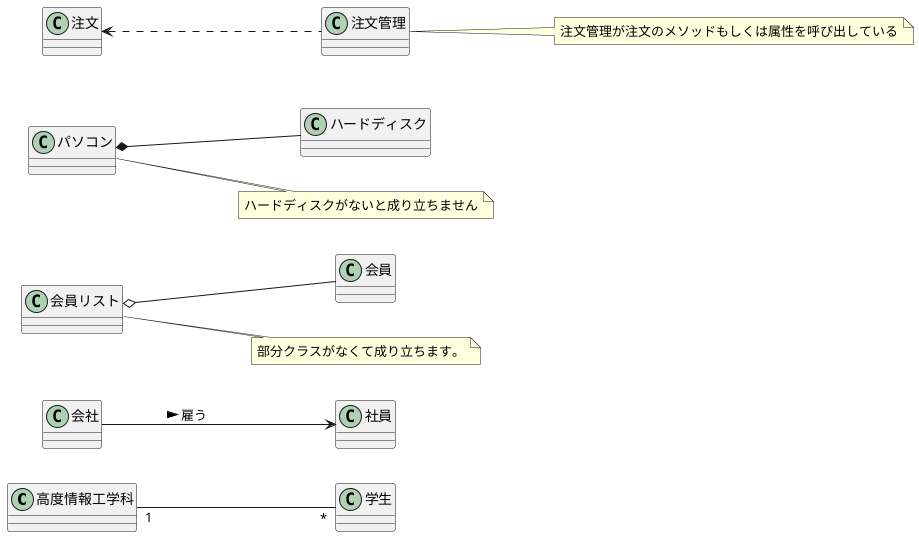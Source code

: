 @startuml 図３－２

left to right direction

高度情報工学科"1" -- "*"学生
会社 --> 社員: 雇う >
会員リスト o-- 会員
note right of 会員リスト
  部分クラスがなくて成り立ちます。
end note

パソコン *-- ハードディスク
note right of パソコン
    ハードディスクがないと成り立ちません
end note

注文<..注文管理
note right of 注文管理
  注文管理が注文のメソッドもしくは属性を呼び出している
end note

@enduml